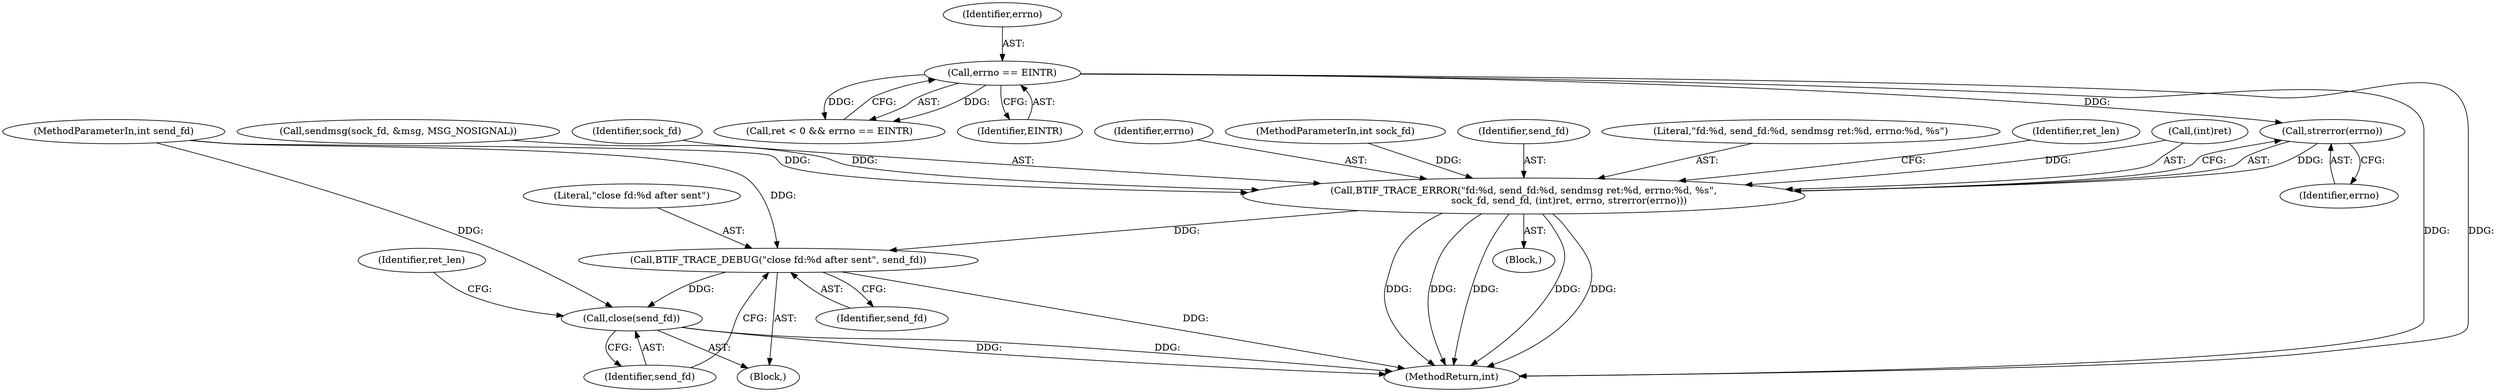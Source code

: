 digraph "0_Android_472271b153c5dc53c28beac55480a8d8434b2d5c_47@API" {
"1000247" [label="(Call,strerror(errno))"];
"1000231" [label="(Call,errno == EINTR)"];
"1000239" [label="(Call,BTIF_TRACE_ERROR(\"fd:%d, send_fd:%d, sendmsg ret:%d, errno:%d, %s\",\n                              sock_fd, send_fd, (int)ret, errno, strerror(errno)))"];
"1000266" [label="(Call,BTIF_TRACE_DEBUG(\"close fd:%d after sent\", send_fd))"];
"1000269" [label="(Call,close(send_fd))"];
"1000246" [label="(Identifier,errno)"];
"1000101" [label="(MethodParameterIn,int sock_fd)"];
"1000272" [label="(Identifier,ret_len)"];
"1000105" [label="(Block,)"];
"1000268" [label="(Identifier,send_fd)"];
"1000242" [label="(Identifier,send_fd)"];
"1000273" [label="(MethodReturn,int)"];
"1000227" [label="(Call,ret < 0 && errno == EINTR)"];
"1000267" [label="(Literal,\"close fd:%d after sent\")"];
"1000266" [label="(Call,BTIF_TRACE_DEBUG(\"close fd:%d after sent\", send_fd))"];
"1000270" [label="(Identifier,send_fd)"];
"1000233" [label="(Identifier,EINTR)"];
"1000239" [label="(Call,BTIF_TRACE_ERROR(\"fd:%d, send_fd:%d, sendmsg ret:%d, errno:%d, %s\",\n                              sock_fd, send_fd, (int)ret, errno, strerror(errno)))"];
"1000232" [label="(Identifier,errno)"];
"1000240" [label="(Literal,\"fd:%d, send_fd:%d, sendmsg ret:%d, errno:%d, %s\")"];
"1000222" [label="(Call,sendmsg(sock_fd, &msg, MSG_NOSIGNAL))"];
"1000104" [label="(MethodParameterIn,int send_fd)"];
"1000238" [label="(Block,)"];
"1000241" [label="(Identifier,sock_fd)"];
"1000231" [label="(Call,errno == EINTR)"];
"1000248" [label="(Identifier,errno)"];
"1000247" [label="(Call,strerror(errno))"];
"1000269" [label="(Call,close(send_fd))"];
"1000250" [label="(Identifier,ret_len)"];
"1000243" [label="(Call,(int)ret)"];
"1000247" -> "1000239"  [label="AST: "];
"1000247" -> "1000248"  [label="CFG: "];
"1000248" -> "1000247"  [label="AST: "];
"1000239" -> "1000247"  [label="CFG: "];
"1000247" -> "1000239"  [label="DDG: "];
"1000231" -> "1000247"  [label="DDG: "];
"1000231" -> "1000227"  [label="AST: "];
"1000231" -> "1000233"  [label="CFG: "];
"1000232" -> "1000231"  [label="AST: "];
"1000233" -> "1000231"  [label="AST: "];
"1000227" -> "1000231"  [label="CFG: "];
"1000231" -> "1000273"  [label="DDG: "];
"1000231" -> "1000273"  [label="DDG: "];
"1000231" -> "1000227"  [label="DDG: "];
"1000231" -> "1000227"  [label="DDG: "];
"1000239" -> "1000238"  [label="AST: "];
"1000240" -> "1000239"  [label="AST: "];
"1000241" -> "1000239"  [label="AST: "];
"1000242" -> "1000239"  [label="AST: "];
"1000243" -> "1000239"  [label="AST: "];
"1000246" -> "1000239"  [label="AST: "];
"1000250" -> "1000239"  [label="CFG: "];
"1000239" -> "1000273"  [label="DDG: "];
"1000239" -> "1000273"  [label="DDG: "];
"1000239" -> "1000273"  [label="DDG: "];
"1000239" -> "1000273"  [label="DDG: "];
"1000239" -> "1000273"  [label="DDG: "];
"1000222" -> "1000239"  [label="DDG: "];
"1000101" -> "1000239"  [label="DDG: "];
"1000104" -> "1000239"  [label="DDG: "];
"1000243" -> "1000239"  [label="DDG: "];
"1000239" -> "1000266"  [label="DDG: "];
"1000266" -> "1000105"  [label="AST: "];
"1000266" -> "1000268"  [label="CFG: "];
"1000267" -> "1000266"  [label="AST: "];
"1000268" -> "1000266"  [label="AST: "];
"1000270" -> "1000266"  [label="CFG: "];
"1000266" -> "1000273"  [label="DDG: "];
"1000104" -> "1000266"  [label="DDG: "];
"1000266" -> "1000269"  [label="DDG: "];
"1000269" -> "1000105"  [label="AST: "];
"1000269" -> "1000270"  [label="CFG: "];
"1000270" -> "1000269"  [label="AST: "];
"1000272" -> "1000269"  [label="CFG: "];
"1000269" -> "1000273"  [label="DDG: "];
"1000269" -> "1000273"  [label="DDG: "];
"1000104" -> "1000269"  [label="DDG: "];
}
